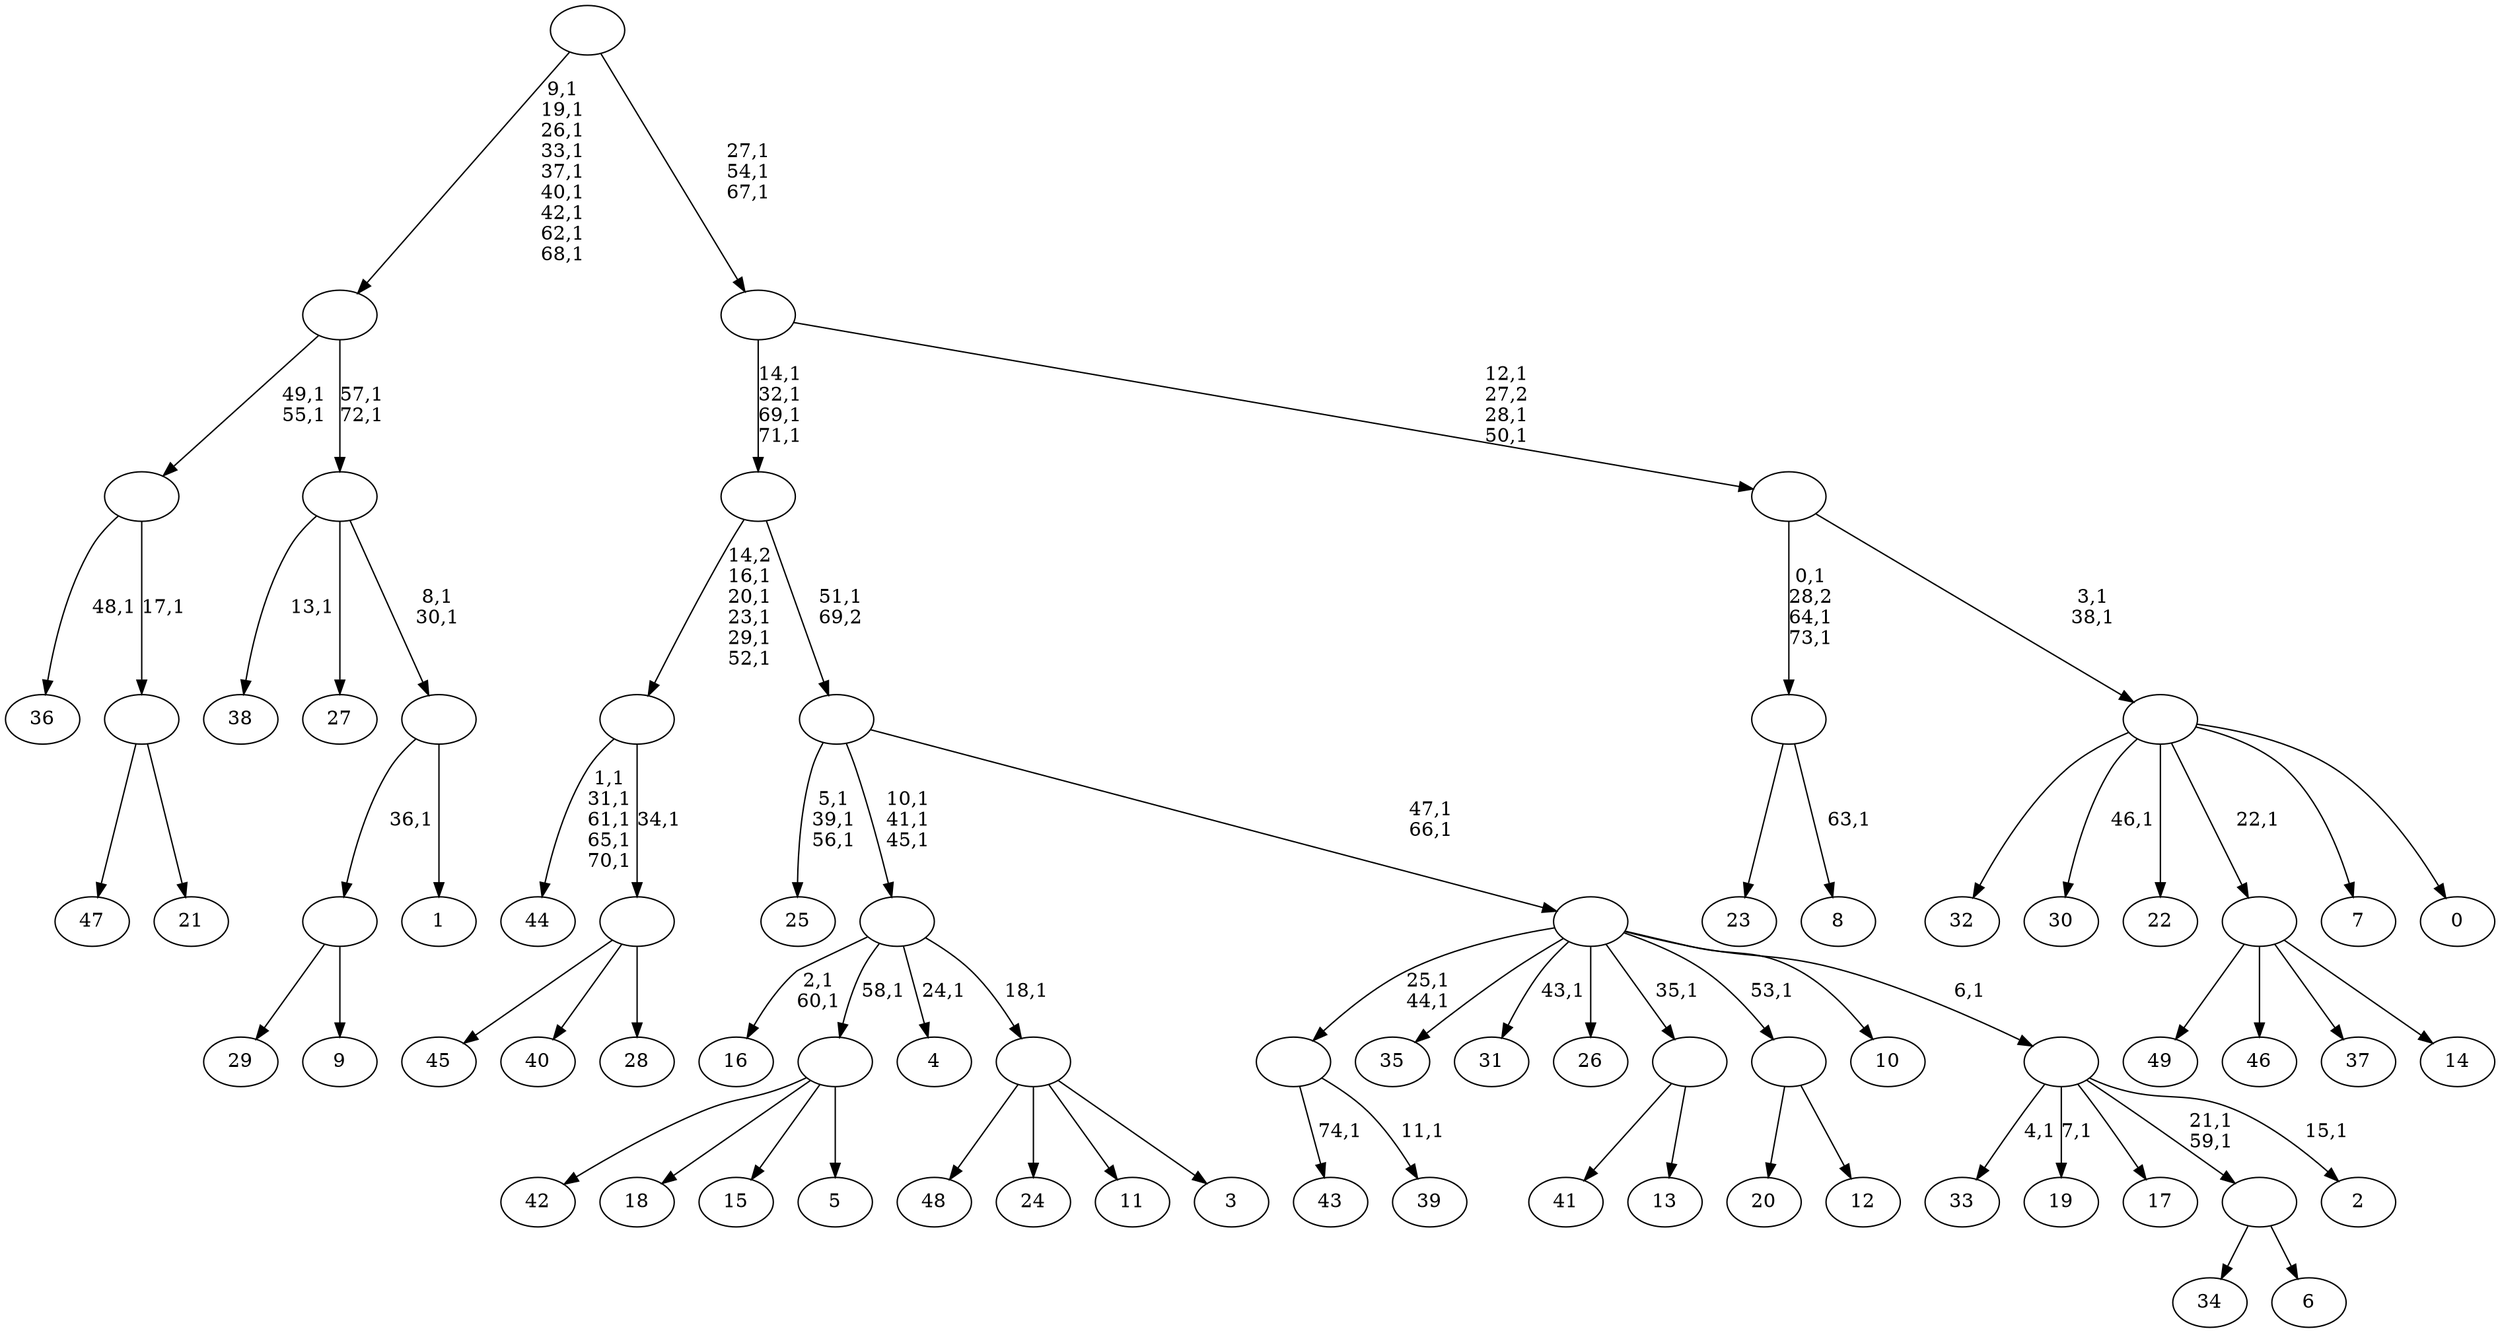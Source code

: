 digraph T {
	125 [label="49"]
	124 [label="48"]
	123 [label="47"]
	122 [label="46"]
	121 [label="45"]
	120 [label="44"]
	114 [label="43"]
	112 [label="42"]
	111 [label="41"]
	110 [label="40"]
	109 [label="39"]
	107 [label=""]
	105 [label="38"]
	103 [label="37"]
	102 [label="36"]
	100 [label="35"]
	99 [label="34"]
	98 [label="33"]
	96 [label="32"]
	95 [label="31"]
	93 [label="30"]
	91 [label="29"]
	90 [label="28"]
	89 [label=""]
	88 [label=""]
	83 [label="27"]
	82 [label="26"]
	81 [label="25"]
	77 [label="24"]
	76 [label="23"]
	75 [label="22"]
	74 [label="21"]
	73 [label=""]
	72 [label=""]
	70 [label="20"]
	69 [label="19"]
	67 [label="18"]
	66 [label="17"]
	65 [label="16"]
	62 [label="15"]
	61 [label="14"]
	60 [label=""]
	59 [label="13"]
	58 [label=""]
	57 [label="12"]
	56 [label=""]
	55 [label="11"]
	54 [label="10"]
	53 [label="9"]
	52 [label=""]
	51 [label="8"]
	49 [label=""]
	46 [label="7"]
	45 [label="6"]
	44 [label=""]
	42 [label="5"]
	41 [label=""]
	40 [label="4"]
	38 [label="3"]
	37 [label=""]
	36 [label=""]
	33 [label="2"]
	31 [label=""]
	30 [label=""]
	28 [label=""]
	27 [label=""]
	23 [label="1"]
	22 [label=""]
	20 [label=""]
	18 [label=""]
	9 [label="0"]
	8 [label=""]
	6 [label=""]
	3 [label=""]
	0 [label=""]
	107 -> 109 [label="11,1"]
	107 -> 114 [label="74,1"]
	89 -> 121 [label=""]
	89 -> 110 [label=""]
	89 -> 90 [label=""]
	88 -> 120 [label="1,1\n31,1\n61,1\n65,1\n70,1"]
	88 -> 89 [label="34,1"]
	73 -> 123 [label=""]
	73 -> 74 [label=""]
	72 -> 102 [label="48,1"]
	72 -> 73 [label="17,1"]
	60 -> 125 [label=""]
	60 -> 122 [label=""]
	60 -> 103 [label=""]
	60 -> 61 [label=""]
	58 -> 111 [label=""]
	58 -> 59 [label=""]
	56 -> 70 [label=""]
	56 -> 57 [label=""]
	52 -> 91 [label=""]
	52 -> 53 [label=""]
	49 -> 51 [label="63,1"]
	49 -> 76 [label=""]
	44 -> 99 [label=""]
	44 -> 45 [label=""]
	41 -> 112 [label=""]
	41 -> 67 [label=""]
	41 -> 62 [label=""]
	41 -> 42 [label=""]
	37 -> 124 [label=""]
	37 -> 77 [label=""]
	37 -> 55 [label=""]
	37 -> 38 [label=""]
	36 -> 40 [label="24,1"]
	36 -> 65 [label="2,1\n60,1"]
	36 -> 41 [label="58,1"]
	36 -> 37 [label="18,1"]
	31 -> 33 [label="15,1"]
	31 -> 44 [label="21,1\n59,1"]
	31 -> 69 [label="7,1"]
	31 -> 98 [label="4,1"]
	31 -> 66 [label=""]
	30 -> 95 [label="43,1"]
	30 -> 107 [label="25,1\n44,1"]
	30 -> 100 [label=""]
	30 -> 82 [label=""]
	30 -> 58 [label="35,1"]
	30 -> 56 [label="53,1"]
	30 -> 54 [label=""]
	30 -> 31 [label="6,1"]
	28 -> 30 [label="47,1\n66,1"]
	28 -> 36 [label="10,1\n41,1\n45,1"]
	28 -> 81 [label="5,1\n39,1\n56,1"]
	27 -> 88 [label="14,2\n16,1\n20,1\n23,1\n29,1\n52,1"]
	27 -> 28 [label="51,1\n69,2"]
	22 -> 52 [label="36,1"]
	22 -> 23 [label=""]
	20 -> 22 [label="8,1\n30,1"]
	20 -> 105 [label="13,1"]
	20 -> 83 [label=""]
	18 -> 20 [label="57,1\n72,1"]
	18 -> 72 [label="49,1\n55,1"]
	8 -> 93 [label="46,1"]
	8 -> 96 [label=""]
	8 -> 75 [label=""]
	8 -> 60 [label="22,1"]
	8 -> 46 [label=""]
	8 -> 9 [label=""]
	6 -> 8 [label="3,1\n38,1"]
	6 -> 49 [label="0,1\n28,2\n64,1\n73,1"]
	3 -> 6 [label="12,1\n27,2\n28,1\n50,1"]
	3 -> 27 [label="14,1\n32,1\n69,1\n71,1"]
	0 -> 3 [label="27,1\n54,1\n67,1"]
	0 -> 18 [label="9,1\n19,1\n26,1\n33,1\n37,1\n40,1\n42,1\n62,1\n68,1"]
}
